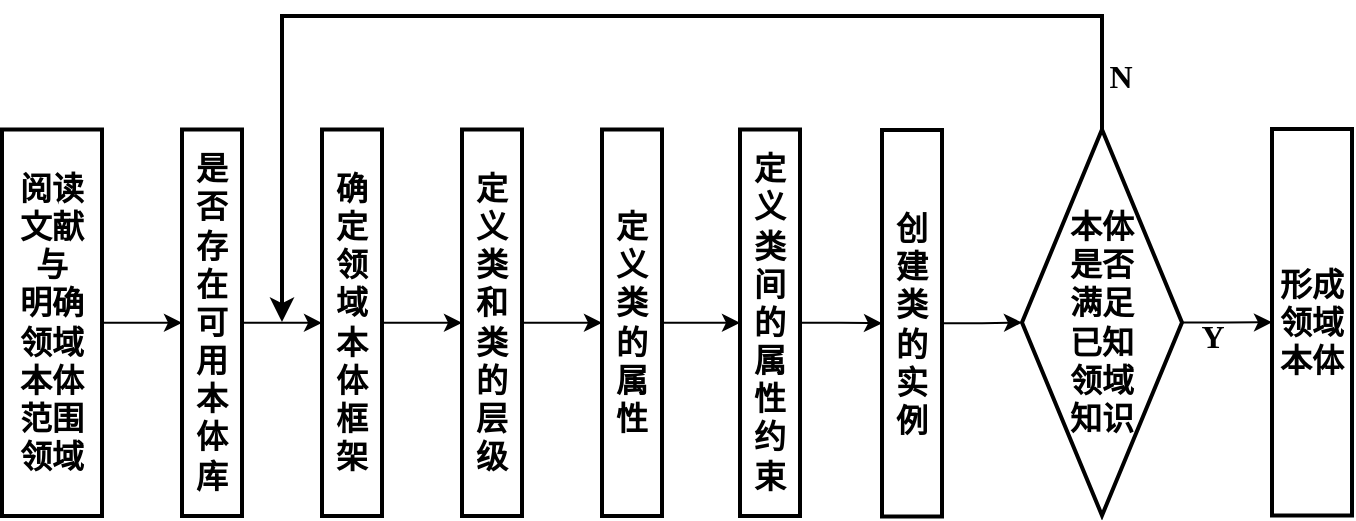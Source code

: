 <mxfile version="17.2.4" type="github">
  <diagram id="pkrnBZ31O33gXuKPcnR_" name="Page-1">
    <mxGraphModel dx="1058" dy="794" grid="1" gridSize="10" guides="1" tooltips="1" connect="1" arrows="1" fold="1" page="1" pageScale="1" pageWidth="827" pageHeight="1169" math="0" shadow="0">
      <root>
        <mxCell id="0" />
        <mxCell id="1" parent="0" />
        <mxCell id="-AvGqWu689xrTQzoSMUi-4" style="edgeStyle=orthogonalEdgeStyle;rounded=0;orthogonalLoop=1;jettySize=auto;html=1;exitX=1;exitY=0.5;exitDx=0;exitDy=0;entryX=0;entryY=0.5;entryDx=0;entryDy=0;fontSize=16;" parent="1" source="kKUYvnr-Q00udqjfxyr7-1" target="-AvGqWu689xrTQzoSMUi-2" edge="1">
          <mxGeometry relative="1" as="geometry" />
        </mxCell>
        <mxCell id="kKUYvnr-Q00udqjfxyr7-1" value="&lt;font face=&quot;Times New Roman&quot; style=&quot;font-size: 16px;&quot;&gt;&lt;span style=&quot;font-size: 16px;&quot;&gt;阅读文献与&lt;br style=&quot;font-size: 16px;&quot;&gt;明确领域本体范围领域&lt;/span&gt;&lt;/font&gt;" style="rounded=0;whiteSpace=wrap;html=1;strokeWidth=2;fontStyle=1;perimeterSpacing=0;spacing=3;fontSize=16;" parent="1" vertex="1">
          <mxGeometry x="30" y="206.75" width="50" height="193.25" as="geometry" />
        </mxCell>
        <mxCell id="-AvGqWu689xrTQzoSMUi-6" style="edgeStyle=orthogonalEdgeStyle;rounded=0;orthogonalLoop=1;jettySize=auto;html=1;exitX=1;exitY=0.5;exitDx=0;exitDy=0;entryX=0;entryY=0.5;entryDx=0;entryDy=0;fontSize=16;" parent="1" source="kKUYvnr-Q00udqjfxyr7-2" target="kKUYvnr-Q00udqjfxyr7-3" edge="1">
          <mxGeometry relative="1" as="geometry" />
        </mxCell>
        <mxCell id="kKUYvnr-Q00udqjfxyr7-2" value="&lt;font face=&quot;Times New Roman&quot; style=&quot;font-size: 16px;&quot;&gt;&lt;span style=&quot;font-size: 16px;&quot;&gt;&lt;span style=&quot;font-size: 16px;&quot;&gt;确定领域本体框架&lt;/span&gt;&lt;/span&gt;&lt;/font&gt;" style="rounded=0;whiteSpace=wrap;html=1;strokeWidth=2;fontStyle=1;spacing=3;fontSize=16;" parent="1" vertex="1">
          <mxGeometry x="190" y="206.75" width="30" height="193.25" as="geometry" />
        </mxCell>
        <mxCell id="-AvGqWu689xrTQzoSMUi-7" style="edgeStyle=orthogonalEdgeStyle;rounded=0;orthogonalLoop=1;jettySize=auto;html=1;exitX=1;exitY=0.5;exitDx=0;exitDy=0;entryX=0;entryY=0.5;entryDx=0;entryDy=0;fontSize=16;" parent="1" source="kKUYvnr-Q00udqjfxyr7-3" target="kKUYvnr-Q00udqjfxyr7-4" edge="1">
          <mxGeometry relative="1" as="geometry" />
        </mxCell>
        <mxCell id="kKUYvnr-Q00udqjfxyr7-3" value="&lt;font face=&quot;Times New Roman&quot; style=&quot;font-size: 16px;&quot;&gt;&lt;span style=&quot;font-size: 16px;&quot;&gt;&lt;span style=&quot;font-size: 16px;&quot;&gt;定义类和类的层级&lt;/span&gt;&lt;/span&gt;&lt;/font&gt;" style="rounded=0;whiteSpace=wrap;html=1;strokeWidth=2;fontStyle=1;spacing=3;fontSize=16;" parent="1" vertex="1">
          <mxGeometry x="260" y="206.75" width="30" height="193.25" as="geometry" />
        </mxCell>
        <mxCell id="-AvGqWu689xrTQzoSMUi-8" style="edgeStyle=orthogonalEdgeStyle;rounded=0;orthogonalLoop=1;jettySize=auto;html=1;exitX=1;exitY=0.5;exitDx=0;exitDy=0;entryX=0;entryY=0.5;entryDx=0;entryDy=0;fontSize=16;" parent="1" source="kKUYvnr-Q00udqjfxyr7-4" target="kKUYvnr-Q00udqjfxyr7-5" edge="1">
          <mxGeometry relative="1" as="geometry" />
        </mxCell>
        <mxCell id="kKUYvnr-Q00udqjfxyr7-4" value="&lt;font face=&quot;Times New Roman&quot; style=&quot;font-size: 16px;&quot;&gt;&lt;span style=&quot;font-size: 16px;&quot;&gt;&lt;span style=&quot;font-size: 16px;&quot;&gt;定义类的属性&lt;/span&gt;&lt;/span&gt;&lt;/font&gt;" style="rounded=0;whiteSpace=wrap;html=1;strokeWidth=2;fontStyle=1;spacing=3;fontSize=16;" parent="1" vertex="1">
          <mxGeometry x="330" y="206.75" width="30" height="193.25" as="geometry" />
        </mxCell>
        <mxCell id="-AvGqWu689xrTQzoSMUi-9" style="edgeStyle=orthogonalEdgeStyle;rounded=0;orthogonalLoop=1;jettySize=auto;html=1;exitX=1;exitY=0.5;exitDx=0;exitDy=0;entryX=0;entryY=0.5;entryDx=0;entryDy=0;fontSize=16;" parent="1" source="kKUYvnr-Q00udqjfxyr7-5" target="kKUYvnr-Q00udqjfxyr7-6" edge="1">
          <mxGeometry relative="1" as="geometry" />
        </mxCell>
        <mxCell id="kKUYvnr-Q00udqjfxyr7-5" value="&lt;font face=&quot;Times New Roman&quot; style=&quot;font-size: 16px;&quot;&gt;&lt;span style=&quot;font-size: 16px;&quot;&gt;&lt;span style=&quot;font-size: 16px;&quot;&gt;定义类间的属性约束&lt;/span&gt;&lt;/span&gt;&lt;/font&gt;" style="rounded=0;whiteSpace=wrap;html=1;strokeWidth=2;fontStyle=1;spacing=3;fontSize=16;" parent="1" vertex="1">
          <mxGeometry x="399" y="206.75" width="30" height="193.25" as="geometry" />
        </mxCell>
        <mxCell id="-AvGqWu689xrTQzoSMUi-10" style="edgeStyle=orthogonalEdgeStyle;rounded=0;orthogonalLoop=1;jettySize=auto;html=1;exitX=1;exitY=0.5;exitDx=0;exitDy=0;entryX=0;entryY=0.5;entryDx=0;entryDy=0;fontSize=16;" parent="1" source="kKUYvnr-Q00udqjfxyr7-6" target="-AvGqWu689xrTQzoSMUi-3" edge="1">
          <mxGeometry relative="1" as="geometry" />
        </mxCell>
        <mxCell id="kKUYvnr-Q00udqjfxyr7-6" value="&lt;font face=&quot;Times New Roman&quot; style=&quot;font-size: 16px;&quot;&gt;&lt;span style=&quot;font-size: 16px;&quot;&gt;&lt;span style=&quot;font-size: 16px;&quot;&gt;创建类的实例&lt;/span&gt;&lt;/span&gt;&lt;/font&gt;" style="rounded=0;whiteSpace=wrap;html=1;strokeWidth=2;fontStyle=1;spacing=3;fontSize=16;" parent="1" vertex="1">
          <mxGeometry x="470" y="207" width="30" height="193.25" as="geometry" />
        </mxCell>
        <mxCell id="kKUYvnr-Q00udqjfxyr7-8" value="&lt;font face=&quot;Times New Roman&quot; style=&quot;font-size: 16px;&quot;&gt;&lt;span style=&quot;font-size: 16px;&quot;&gt;&lt;span style=&quot;font-size: 16px;&quot;&gt;形成领域本体&lt;/span&gt;&lt;/span&gt;&lt;/font&gt;" style="rounded=0;whiteSpace=wrap;html=1;strokeWidth=2;fontStyle=1;spacing=3;fontSize=16;" parent="1" vertex="1">
          <mxGeometry x="665" y="206.5" width="40" height="193.25" as="geometry" />
        </mxCell>
        <mxCell id="-AvGqWu689xrTQzoSMUi-5" style="edgeStyle=orthogonalEdgeStyle;rounded=0;orthogonalLoop=1;jettySize=auto;html=1;exitX=1;exitY=0.5;exitDx=0;exitDy=0;fontSize=16;" parent="1" source="-AvGqWu689xrTQzoSMUi-2" target="kKUYvnr-Q00udqjfxyr7-2" edge="1">
          <mxGeometry relative="1" as="geometry" />
        </mxCell>
        <mxCell id="-AvGqWu689xrTQzoSMUi-2" value="&lt;font face=&quot;Times New Roman&quot; style=&quot;font-size: 16px;&quot;&gt;&lt;span style=&quot;font-size: 16px;&quot;&gt;是否存在可用本体库&lt;/span&gt;&lt;/font&gt;" style="rounded=0;whiteSpace=wrap;html=1;strokeWidth=2;fontStyle=1;perimeterSpacing=0;spacing=3;fontSize=16;" parent="1" vertex="1">
          <mxGeometry x="120" y="206.75" width="30" height="193.25" as="geometry" />
        </mxCell>
        <mxCell id="-AvGqWu689xrTQzoSMUi-11" style="edgeStyle=orthogonalEdgeStyle;rounded=0;orthogonalLoop=1;jettySize=auto;html=1;exitX=1;exitY=0.5;exitDx=0;exitDy=0;entryX=0;entryY=0.5;entryDx=0;entryDy=0;fontSize=16;" parent="1" source="-AvGqWu689xrTQzoSMUi-3" target="kKUYvnr-Q00udqjfxyr7-8" edge="1">
          <mxGeometry relative="1" as="geometry" />
        </mxCell>
        <mxCell id="-AvGqWu689xrTQzoSMUi-13" style="edgeStyle=orthogonalEdgeStyle;rounded=0;orthogonalLoop=1;jettySize=auto;html=1;exitX=0.5;exitY=0;exitDx=0;exitDy=0;fontSize=16;strokeWidth=2;" parent="1" source="-AvGqWu689xrTQzoSMUi-3" edge="1">
          <mxGeometry relative="1" as="geometry">
            <mxPoint x="170" y="303" as="targetPoint" />
            <Array as="points">
              <mxPoint x="580" y="150" />
              <mxPoint x="170" y="150" />
              <mxPoint x="170" y="270" />
            </Array>
          </mxGeometry>
        </mxCell>
        <mxCell id="-AvGqWu689xrTQzoSMUi-3" value="&lt;span style=&quot;font-size: 16px;&quot;&gt;本体&lt;br style=&quot;font-size: 16px;&quot;&gt;是否&lt;br style=&quot;font-size: 16px;&quot;&gt;满足&lt;br style=&quot;font-size: 16px;&quot;&gt;已知&lt;br style=&quot;font-size: 16px;&quot;&gt;领域&lt;br style=&quot;font-size: 16px;&quot;&gt;知识&lt;/span&gt;" style="rhombus;whiteSpace=wrap;html=1;rounded=0;fontSize=16;fontStyle=1;strokeWidth=2;" parent="1" vertex="1">
          <mxGeometry x="540" y="206.75" width="80" height="193" as="geometry" />
        </mxCell>
        <mxCell id="-AvGqWu689xrTQzoSMUi-14" value="&lt;font face=&quot;Times New Roman&quot; style=&quot;font-size: 16px;&quot;&gt;&lt;b style=&quot;font-size: 16px;&quot;&gt;Y&lt;/b&gt;&lt;/font&gt;" style="text;html=1;align=center;verticalAlign=middle;resizable=0;points=[];autosize=1;strokeColor=none;fillColor=none;fontSize=16;" parent="1" vertex="1">
          <mxGeometry x="620" y="300" width="30" height="20" as="geometry" />
        </mxCell>
        <mxCell id="-AvGqWu689xrTQzoSMUi-15" value="&lt;b style=&quot;font-size: 16px;&quot;&gt;N&lt;/b&gt;" style="text;html=1;align=center;verticalAlign=middle;resizable=0;points=[];autosize=1;strokeColor=none;fillColor=none;fontSize=16;fontFamily=Times New Roman;" parent="1" vertex="1">
          <mxGeometry x="574" y="170" width="30" height="20" as="geometry" />
        </mxCell>
      </root>
    </mxGraphModel>
  </diagram>
</mxfile>
